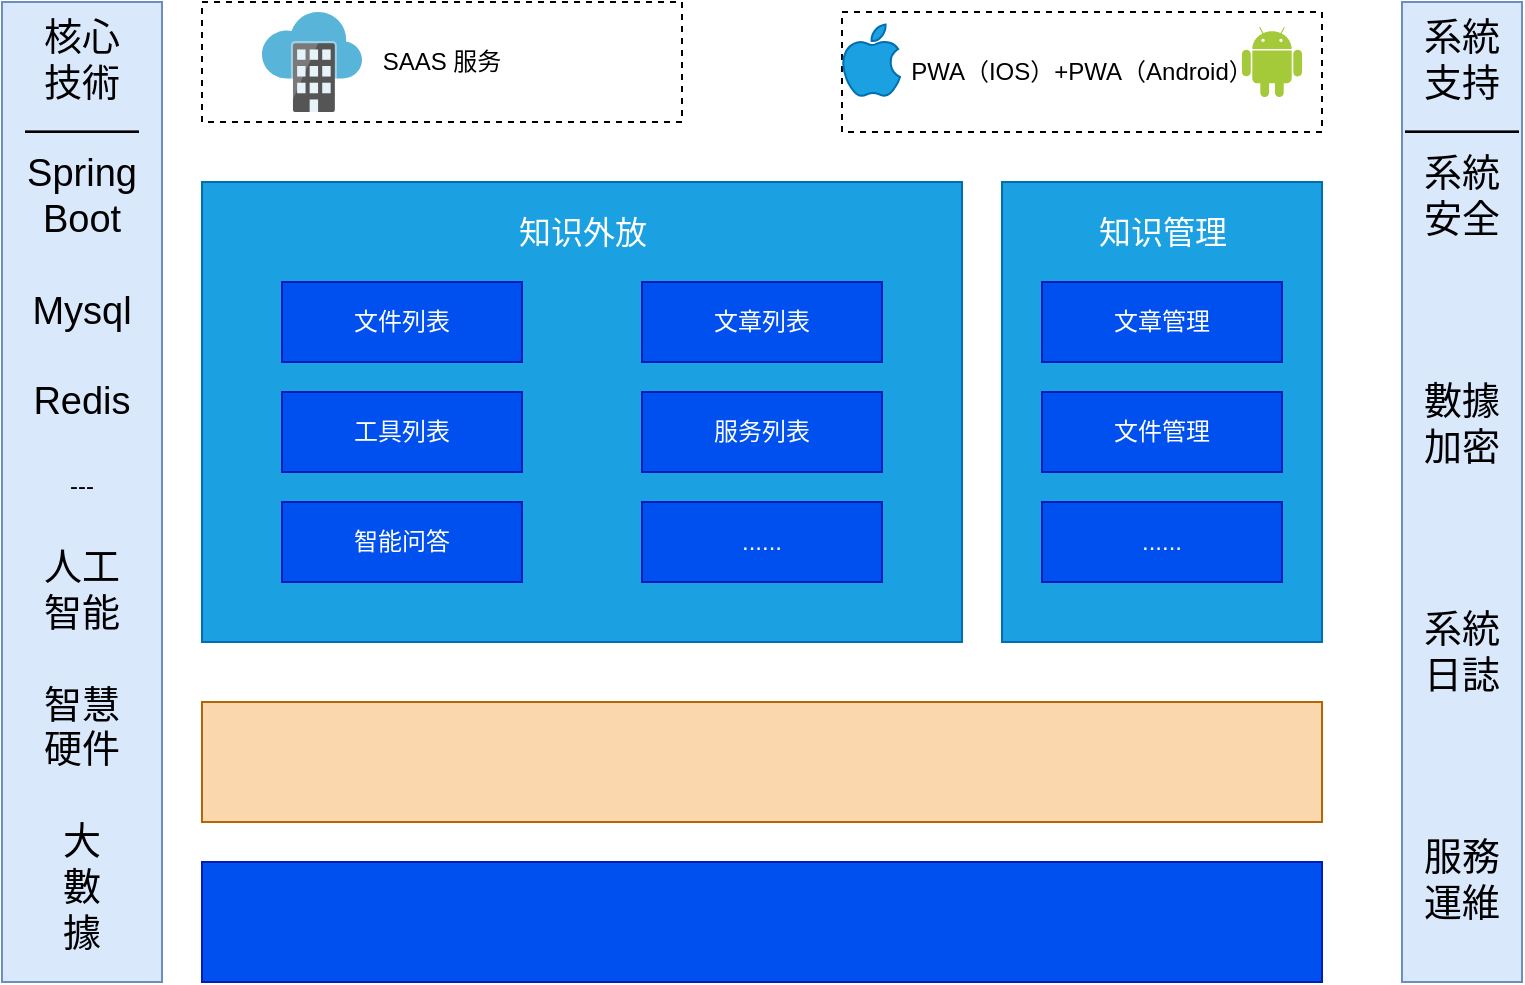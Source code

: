 <mxfile version="25.0.3">
  <diagram id="prtHgNgQTEPvFCAcTncT" name="Page-1">
    <mxGraphModel dx="1213" dy="781" grid="1" gridSize="10" guides="1" tooltips="1" connect="1" arrows="1" fold="1" page="1" pageScale="1" pageWidth="827" pageHeight="1169" math="0" shadow="0">
      <root>
        <mxCell id="0" />
        <mxCell id="1" parent="0" />
        <mxCell id="sTrtAjCslCf-ZNAC8gBk-1" value="&lt;div&gt;&lt;font style=&quot;font-size: 19px;&quot;&gt;核心&lt;/font&gt;&lt;/div&gt;&lt;div&gt;&lt;span style=&quot;font-size: 19px; background-color: initial;&quot;&gt;技術&lt;/span&gt;&lt;/div&gt;&lt;div&gt;&lt;span style=&quot;font-size: 19px;&quot;&gt;———&lt;/span&gt;&lt;/div&gt;&lt;div&gt;&lt;span style=&quot;font-size: 19px;&quot;&gt;Spring&lt;/span&gt;&lt;/div&gt;&lt;div&gt;&lt;span style=&quot;font-size: 19px;&quot;&gt;Boot&lt;/span&gt;&lt;/div&gt;&lt;div&gt;&lt;font style=&quot;font-size: 19px;&quot;&gt;&lt;br&gt;&lt;/font&gt;&lt;/div&gt;&lt;div&gt;&lt;span style=&quot;font-size: 19px;&quot;&gt;Mysql&lt;/span&gt;&lt;/div&gt;&lt;div&gt;&lt;font style=&quot;font-size: 19px;&quot;&gt;&lt;br&gt;&lt;/font&gt;&lt;/div&gt;&lt;div&gt;&lt;span style=&quot;font-size: 19px;&quot;&gt;Redis&lt;/span&gt;&lt;/div&gt;&lt;div&gt;&lt;span style=&quot;font-size: 19px;&quot;&gt;&lt;br&gt;&lt;/span&gt;&lt;/div&gt;&lt;div&gt;---&lt;/div&gt;&lt;div&gt;&lt;span style=&quot;font-size: 19px;&quot;&gt;&lt;br&gt;&lt;/span&gt;&lt;/div&gt;&lt;div&gt;&lt;span style=&quot;font-size: 19px;&quot;&gt;人工&lt;/span&gt;&lt;/div&gt;&lt;div&gt;&lt;span style=&quot;font-size: 19px; background-color: initial;&quot;&gt;智能&lt;/span&gt;&lt;/div&gt;&lt;div&gt;&lt;font style=&quot;font-size: 19px;&quot;&gt;&lt;br&gt;&lt;/font&gt;&lt;/div&gt;&lt;div&gt;&lt;font style=&quot;font-size: 19px;&quot;&gt;智慧&lt;/font&gt;&lt;/div&gt;&lt;div&gt;&lt;font style=&quot;font-size: 19px;&quot;&gt;硬件&lt;/font&gt;&lt;/div&gt;&lt;div&gt;&lt;font style=&quot;font-size: 19px;&quot;&gt;&lt;br&gt;&lt;/font&gt;&lt;/div&gt;&lt;div&gt;&lt;font style=&quot;font-size: 19px;&quot;&gt;大&lt;/font&gt;&lt;/div&gt;&lt;div&gt;&lt;font style=&quot;font-size: 19px;&quot;&gt;數&lt;/font&gt;&lt;/div&gt;&lt;div&gt;&lt;font style=&quot;font-size: 19px;&quot;&gt;據&lt;/font&gt;&lt;/div&gt;" style="rounded=0;whiteSpace=wrap;html=1;fillColor=#dae8fc;strokeColor=#6c8ebf;verticalAlign=top;" vertex="1" parent="1">
          <mxGeometry x="40" y="80" width="80" height="490" as="geometry" />
        </mxCell>
        <mxCell id="sTrtAjCslCf-ZNAC8gBk-2" value="&lt;div&gt;&lt;span style=&quot;font-size: 19px;&quot;&gt;系統&lt;/span&gt;&lt;/div&gt;&lt;div&gt;&lt;span style=&quot;background-color: initial; font-size: 19px;&quot;&gt;支持&lt;/span&gt;&lt;/div&gt;&lt;div&gt;&lt;span style=&quot;font-size: 19px;&quot;&gt;———&lt;/span&gt;&lt;/div&gt;&lt;div&gt;&lt;div&gt;&lt;span style=&quot;font-size: 19px;&quot;&gt;系統&lt;/span&gt;&lt;/div&gt;&lt;div&gt;&lt;span style=&quot;font-size: 19px; background-color: initial;&quot;&gt;安全&lt;/span&gt;&lt;/div&gt;&lt;div&gt;&lt;span style=&quot;font-size: 19px;&quot;&gt;&lt;br&gt;&lt;/span&gt;&lt;/div&gt;&lt;div&gt;&lt;span style=&quot;font-size: 19px;&quot;&gt;&lt;br&gt;&lt;/span&gt;&lt;/div&gt;&lt;div&gt;&lt;span style=&quot;font-size: 19px;&quot;&gt;&lt;br&gt;&lt;/span&gt;&lt;/div&gt;&lt;div&gt;&lt;span style=&quot;font-size: 19px;&quot;&gt;數據&lt;/span&gt;&lt;/div&gt;&lt;div&gt;&lt;span style=&quot;font-size: 19px;&quot;&gt;加密&lt;/span&gt;&lt;/div&gt;&lt;div&gt;&lt;span style=&quot;font-size: 19px;&quot;&gt;&lt;br&gt;&lt;/span&gt;&lt;/div&gt;&lt;div&gt;&lt;span style=&quot;font-size: 19px;&quot;&gt;&lt;br&gt;&lt;/span&gt;&lt;/div&gt;&lt;div&gt;&lt;span style=&quot;font-size: 19px;&quot;&gt;&lt;br&gt;&lt;/span&gt;&lt;/div&gt;&lt;div&gt;&lt;span style=&quot;font-size: 19px;&quot;&gt;系統&lt;/span&gt;&lt;/div&gt;&lt;div&gt;&lt;span style=&quot;font-size: 19px;&quot;&gt;日誌&lt;/span&gt;&lt;/div&gt;&lt;div&gt;&lt;span style=&quot;font-size: 19px;&quot;&gt;&lt;br&gt;&lt;/span&gt;&lt;/div&gt;&lt;div&gt;&lt;span style=&quot;font-size: 19px;&quot;&gt;&lt;br&gt;&lt;/span&gt;&lt;/div&gt;&lt;div&gt;&lt;span style=&quot;font-size: 19px;&quot;&gt;&lt;br&gt;&lt;/span&gt;&lt;/div&gt;&lt;div&gt;&lt;span style=&quot;font-size: 19px;&quot;&gt;服務&lt;/span&gt;&lt;/div&gt;&lt;div&gt;&lt;span style=&quot;font-size: 19px;&quot;&gt;運維&lt;/span&gt;&lt;/div&gt;&lt;/div&gt;" style="rounded=0;whiteSpace=wrap;html=1;fillColor=#dae8fc;strokeColor=#6c8ebf;horizontal=1;verticalAlign=top;" vertex="1" parent="1">
          <mxGeometry x="740" y="80" width="60" height="490" as="geometry" />
        </mxCell>
        <mxCell id="sTrtAjCslCf-ZNAC8gBk-3" value="SAAS 服务" style="rounded=0;whiteSpace=wrap;html=1;dashed=1;" vertex="1" parent="1">
          <mxGeometry x="140" y="80" width="240" height="60" as="geometry" />
        </mxCell>
        <mxCell id="sTrtAjCslCf-ZNAC8gBk-5" value="" style="image;sketch=0;aspect=fixed;html=1;points=[];align=center;fontSize=12;image=img/lib/mscae/Software_as_a_Service.svg;" vertex="1" parent="1">
          <mxGeometry x="170" y="85" width="50" height="50" as="geometry" />
        </mxCell>
        <mxCell id="sTrtAjCslCf-ZNAC8gBk-6" value="" style="shape=image;html=1;verticalAlign=top;verticalLabelPosition=bottom;labelBackgroundColor=#ffffff;imageAspect=0;aspect=fixed;image=https://cdn4.iconfinder.com/data/icons/ionicons/512/icon-plus-round-128.png" vertex="1" parent="1">
          <mxGeometry x="390" y="80" width="60" height="60" as="geometry" />
        </mxCell>
        <mxCell id="sTrtAjCslCf-ZNAC8gBk-7" value="PWA（IOS）+PWA（Android）" style="rounded=0;whiteSpace=wrap;html=1;dashed=1;" vertex="1" parent="1">
          <mxGeometry x="460" y="85" width="240" height="60" as="geometry" />
        </mxCell>
        <mxCell id="sTrtAjCslCf-ZNAC8gBk-9" value="" style="whiteSpace=wrap;html=1;fillColor=#1ba1e2;fontColor=#ffffff;strokeColor=#006EAF;" vertex="1" parent="1">
          <mxGeometry x="140" y="170" width="380" height="230" as="geometry" />
        </mxCell>
        <mxCell id="sTrtAjCslCf-ZNAC8gBk-11" value="" style="whiteSpace=wrap;html=1;fillColor=#0050ef;fontColor=#ffffff;strokeColor=#001DBC;" vertex="1" parent="1">
          <mxGeometry x="140" y="510" width="560" height="60" as="geometry" />
        </mxCell>
        <mxCell id="sTrtAjCslCf-ZNAC8gBk-12" value="" style="whiteSpace=wrap;html=1;fillColor=#fad7ac;strokeColor=#b46504;" vertex="1" parent="1">
          <mxGeometry x="140" y="430" width="560" height="60" as="geometry" />
        </mxCell>
        <mxCell id="sTrtAjCslCf-ZNAC8gBk-13" value="" style="whiteSpace=wrap;html=1;fillColor=#1ba1e2;fontColor=#ffffff;strokeColor=#006EAF;" vertex="1" parent="1">
          <mxGeometry x="540" y="170" width="160" height="230" as="geometry" />
        </mxCell>
        <mxCell id="sTrtAjCslCf-ZNAC8gBk-15" value="" style="dashed=0;outlineConnect=0;html=1;align=center;labelPosition=center;verticalLabelPosition=bottom;verticalAlign=top;shape=mxgraph.weblogos.android;fillColor=#A4CA39;strokeColor=none" vertex="1" parent="1">
          <mxGeometry x="660" y="92.5" width="30" height="35" as="geometry" />
        </mxCell>
        <mxCell id="sTrtAjCslCf-ZNAC8gBk-17" value="" style="dashed=0;outlineConnect=0;html=1;align=center;labelPosition=center;verticalLabelPosition=bottom;verticalAlign=top;shape=mxgraph.weblogos.apple;fillColor=#1ba1e2;strokeColor=#006EAF;fontColor=#ffffff;" vertex="1" parent="1">
          <mxGeometry x="460" y="91.3" width="29" height="36.2" as="geometry" />
        </mxCell>
        <mxCell id="sTrtAjCslCf-ZNAC8gBk-21" value="&lt;font color=&quot;#ffffff&quot;&gt;知识外放&lt;/font&gt;" style="text;html=1;align=center;verticalAlign=middle;resizable=0;points=[];autosize=1;strokeColor=none;fillColor=none;fontSize=16;" vertex="1" parent="1">
          <mxGeometry x="285" y="180" width="90" height="30" as="geometry" />
        </mxCell>
        <mxCell id="sTrtAjCslCf-ZNAC8gBk-22" value="工具列表" style="rounded=0;whiteSpace=wrap;html=1;fillColor=#0050ef;fontColor=#ffffff;strokeColor=#001DBC;" vertex="1" parent="1">
          <mxGeometry x="180" y="275" width="120" height="40" as="geometry" />
        </mxCell>
        <mxCell id="sTrtAjCslCf-ZNAC8gBk-23" value="服务列表" style="rounded=0;whiteSpace=wrap;html=1;fillColor=#0050ef;fontColor=#ffffff;strokeColor=#001DBC;" vertex="1" parent="1">
          <mxGeometry x="360" y="275" width="120" height="40" as="geometry" />
        </mxCell>
        <mxCell id="sTrtAjCslCf-ZNAC8gBk-28" value="文章列表" style="rounded=0;whiteSpace=wrap;html=1;fillColor=#0050ef;fontColor=#ffffff;strokeColor=#001DBC;" vertex="1" parent="1">
          <mxGeometry x="360" y="220" width="120" height="40" as="geometry" />
        </mxCell>
        <mxCell id="sTrtAjCslCf-ZNAC8gBk-30" value="......" style="rounded=0;whiteSpace=wrap;html=1;fillColor=#0050ef;fontColor=#ffffff;strokeColor=#001DBC;" vertex="1" parent="1">
          <mxGeometry x="360" y="330" width="120" height="40" as="geometry" />
        </mxCell>
        <mxCell id="sTrtAjCslCf-ZNAC8gBk-31" value="智能问答" style="rounded=0;whiteSpace=wrap;html=1;fillColor=#0050ef;fontColor=#ffffff;strokeColor=#001DBC;" vertex="1" parent="1">
          <mxGeometry x="180" y="330" width="120" height="40" as="geometry" />
        </mxCell>
        <mxCell id="sTrtAjCslCf-ZNAC8gBk-33" value="文件列表" style="rounded=0;whiteSpace=wrap;html=1;fillColor=#0050ef;fontColor=#ffffff;strokeColor=#001DBC;" vertex="1" parent="1">
          <mxGeometry x="180" y="220" width="120" height="40" as="geometry" />
        </mxCell>
        <mxCell id="sTrtAjCslCf-ZNAC8gBk-34" value="&lt;font color=&quot;#ffffff&quot;&gt;知识管理&lt;/font&gt;" style="text;html=1;align=center;verticalAlign=middle;resizable=0;points=[];autosize=1;strokeColor=none;fillColor=none;fontSize=16;" vertex="1" parent="1">
          <mxGeometry x="575" y="180" width="90" height="30" as="geometry" />
        </mxCell>
        <mxCell id="sTrtAjCslCf-ZNAC8gBk-35" value="文章管理" style="rounded=0;whiteSpace=wrap;html=1;fillColor=#0050ef;fontColor=#ffffff;strokeColor=#001DBC;" vertex="1" parent="1">
          <mxGeometry x="560" y="220" width="120" height="40" as="geometry" />
        </mxCell>
        <mxCell id="sTrtAjCslCf-ZNAC8gBk-36" value="文件管理" style="rounded=0;whiteSpace=wrap;html=1;fillColor=#0050ef;fontColor=#ffffff;strokeColor=#001DBC;" vertex="1" parent="1">
          <mxGeometry x="560" y="275" width="120" height="40" as="geometry" />
        </mxCell>
        <mxCell id="sTrtAjCslCf-ZNAC8gBk-37" value="......" style="rounded=0;whiteSpace=wrap;html=1;fillColor=#0050ef;fontColor=#ffffff;strokeColor=#001DBC;" vertex="1" parent="1">
          <mxGeometry x="560" y="330" width="120" height="40" as="geometry" />
        </mxCell>
      </root>
    </mxGraphModel>
  </diagram>
</mxfile>
